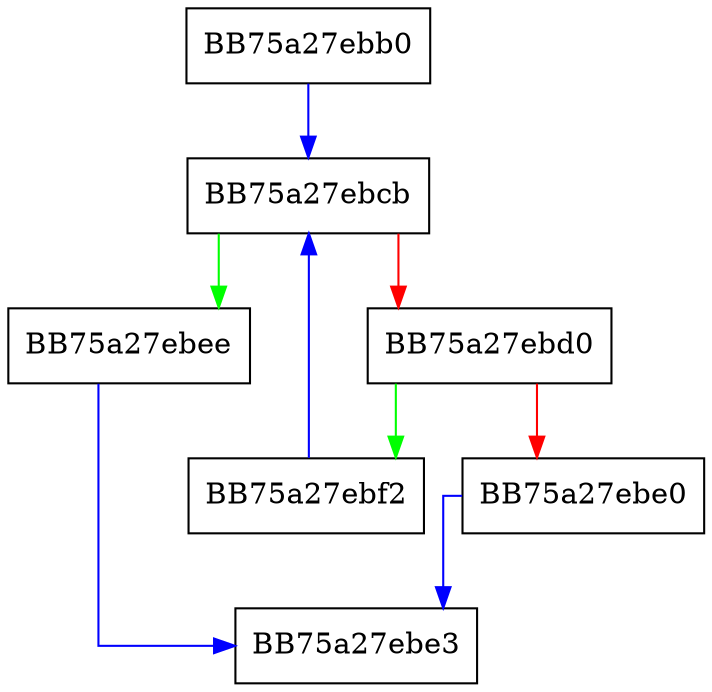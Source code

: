 digraph functionSearch {
  node [shape="box"];
  graph [splines=ortho];
  BB75a27ebb0 -> BB75a27ebcb [color="blue"];
  BB75a27ebcb -> BB75a27ebee [color="green"];
  BB75a27ebcb -> BB75a27ebd0 [color="red"];
  BB75a27ebd0 -> BB75a27ebf2 [color="green"];
  BB75a27ebd0 -> BB75a27ebe0 [color="red"];
  BB75a27ebe0 -> BB75a27ebe3 [color="blue"];
  BB75a27ebee -> BB75a27ebe3 [color="blue"];
  BB75a27ebf2 -> BB75a27ebcb [color="blue"];
}